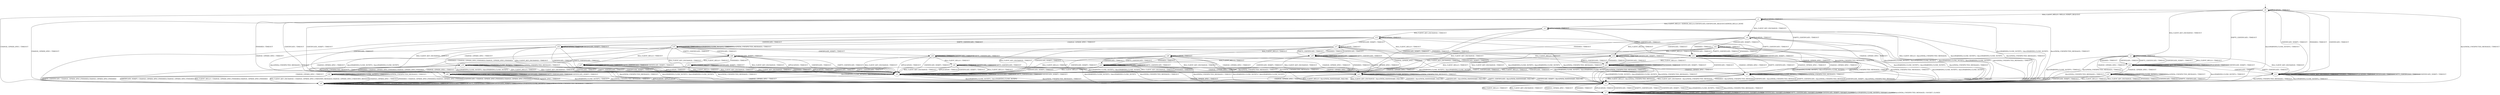 digraph h7 {
s0 [label="s0"];
s1 [label="s1"];
s2 [label="s2"];
s6 [label="s6"];
s8 [label="s8"];
s11 [label="s11"];
s26 [label="s26"];
s3 [label="s3"];
s4 [label="s4"];
s7 [label="s7"];
s9 [label="s9"];
s10 [label="s10"];
s12 [label="s12"];
s5 [label="s5"];
s13 [label="s13"];
s14 [label="s14"];
s22 [label="s22"];
s23 [label="s23"];
s15 [label="s15"];
s16 [label="s16"];
s17 [label="s17"];
s18 [label="s18"];
s19 [label="s19"];
s20 [label="s20"];
s21 [label="s21"];
s24 [label="s24"];
s27 [label="s27"];
s28 [label="s28"];
s29 [label="s29"];
s25 [label="s25"];
s30 [label="s30"];
s31 [label="s31"];
s32 [label="s32"];
s0 -> s1 [label="RSA_CLIENT_HELLO / HELLO_VERIFY_REQUEST"];
s0 -> s2 [label="RSA_CLIENT_KEY_EXCHANGE / TIMEOUT"];
s0 -> s8 [label="CHANGE_CIPHER_SPEC / TIMEOUT"];
s0 -> s11 [label="FINISHED / TIMEOUT"];
s0 -> s0 [label="APPLICATION / TIMEOUT"];
s0 -> s11 [label="CERTIFICATE / TIMEOUT"];
s0 -> s26 [label="EMPTY_CERTIFICATE / TIMEOUT"];
s0 -> s11 [label="CERTIFICATE_VERIFY / TIMEOUT"];
s0 -> s6 [label="Alert(WARNING,CLOSE_NOTIFY) / TIMEOUT"];
s0 -> s6 [label="Alert(FATAL,UNEXPECTED_MESSAGE) / TIMEOUT"];
s1 -> s3 [label="RSA_CLIENT_HELLO / SERVER_HELLO,CERTIFICATE,CERTIFICATE_REQUEST,SERVER_HELLO_DONE"];
s1 -> s4 [label="RSA_CLIENT_KEY_EXCHANGE / TIMEOUT"];
s1 -> s8 [label="CHANGE_CIPHER_SPEC / TIMEOUT"];
s1 -> s9 [label="FINISHED / TIMEOUT"];
s1 -> s1 [label="APPLICATION / TIMEOUT"];
s1 -> s9 [label="CERTIFICATE / TIMEOUT"];
s1 -> s12 [label="EMPTY_CERTIFICATE / TIMEOUT"];
s1 -> s9 [label="CERTIFICATE_VERIFY / TIMEOUT"];
s1 -> s6 [label="Alert(WARNING,CLOSE_NOTIFY) / Alert(WARNING,CLOSE_NOTIFY)"];
s1 -> s6 [label="Alert(FATAL,UNEXPECTED_MESSAGE) / TIMEOUT"];
s2 -> s26 [label="RSA_CLIENT_HELLO / TIMEOUT"];
s2 -> s11 [label="RSA_CLIENT_KEY_EXCHANGE / TIMEOUT"];
s2 -> s10 [label="CHANGE_CIPHER_SPEC / TIMEOUT"];
s2 -> s26 [label="FINISHED / TIMEOUT"];
s2 -> s2 [label="APPLICATION / TIMEOUT"];
s2 -> s26 [label="CERTIFICATE / TIMEOUT"];
s2 -> s26 [label="EMPTY_CERTIFICATE / TIMEOUT"];
s2 -> s26 [label="CERTIFICATE_VERIFY / TIMEOUT"];
s2 -> s6 [label="Alert(WARNING,CLOSE_NOTIFY) / TIMEOUT"];
s2 -> s6 [label="Alert(FATAL,UNEXPECTED_MESSAGE) / TIMEOUT"];
s6 -> s7 [label="RSA_CLIENT_HELLO / TIMEOUT"];
s6 -> s7 [label="RSA_CLIENT_KEY_EXCHANGE / TIMEOUT"];
s6 -> s7 [label="CHANGE_CIPHER_SPEC / TIMEOUT"];
s6 -> s7 [label="FINISHED / TIMEOUT"];
s6 -> s7 [label="APPLICATION / TIMEOUT"];
s6 -> s7 [label="CERTIFICATE / TIMEOUT"];
s6 -> s7 [label="EMPTY_CERTIFICATE / TIMEOUT"];
s6 -> s7 [label="CERTIFICATE_VERIFY / TIMEOUT"];
s6 -> s7 [label="Alert(WARNING,CLOSE_NOTIFY) / TIMEOUT"];
s6 -> s7 [label="Alert(FATAL,UNEXPECTED_MESSAGE) / TIMEOUT"];
s8 -> s8 [label="RSA_CLIENT_HELLO / TIMEOUT"];
s8 -> s8 [label="RSA_CLIENT_KEY_EXCHANGE / TIMEOUT"];
s8 -> s8 [label="CHANGE_CIPHER_SPEC / TIMEOUT"];
s8 -> s8 [label="FINISHED / TIMEOUT"];
s8 -> s8 [label="APPLICATION / TIMEOUT"];
s8 -> s8 [label="CERTIFICATE / TIMEOUT"];
s8 -> s8 [label="EMPTY_CERTIFICATE / TIMEOUT"];
s8 -> s8 [label="CERTIFICATE_VERIFY / TIMEOUT"];
s8 -> s8 [label="Alert(WARNING,CLOSE_NOTIFY) / TIMEOUT"];
s8 -> s8 [label="Alert(FATAL,UNEXPECTED_MESSAGE) / TIMEOUT"];
s11 -> s11 [label="RSA_CLIENT_HELLO / TIMEOUT"];
s11 -> s11 [label="RSA_CLIENT_KEY_EXCHANGE / TIMEOUT"];
s11 -> s8 [label="CHANGE_CIPHER_SPEC / TIMEOUT"];
s11 -> s11 [label="FINISHED / TIMEOUT"];
s11 -> s11 [label="APPLICATION / TIMEOUT"];
s11 -> s11 [label="CERTIFICATE / TIMEOUT"];
s11 -> s11 [label="EMPTY_CERTIFICATE / TIMEOUT"];
s11 -> s11 [label="CERTIFICATE_VERIFY / TIMEOUT"];
s11 -> s6 [label="Alert(WARNING,CLOSE_NOTIFY) / TIMEOUT"];
s11 -> s6 [label="Alert(FATAL,UNEXPECTED_MESSAGE) / TIMEOUT"];
s26 -> s26 [label="RSA_CLIENT_HELLO / TIMEOUT"];
s26 -> s26 [label="RSA_CLIENT_KEY_EXCHANGE / TIMEOUT"];
s26 -> s10 [label="CHANGE_CIPHER_SPEC / TIMEOUT"];
s26 -> s26 [label="FINISHED / TIMEOUT"];
s26 -> s26 [label="APPLICATION / TIMEOUT"];
s26 -> s11 [label="CERTIFICATE / TIMEOUT"];
s26 -> s11 [label="EMPTY_CERTIFICATE / TIMEOUT"];
s26 -> s26 [label="CERTIFICATE_VERIFY / TIMEOUT"];
s26 -> s6 [label="Alert(WARNING,CLOSE_NOTIFY) / TIMEOUT"];
s26 -> s6 [label="Alert(FATAL,UNEXPECTED_MESSAGE) / TIMEOUT"];
s3 -> s6 [label="RSA_CLIENT_HELLO / Alert(FATAL,UNEXPECTED_MESSAGE)"];
s3 -> s13 [label="RSA_CLIENT_KEY_EXCHANGE / TIMEOUT"];
s3 -> s8 [label="CHANGE_CIPHER_SPEC / TIMEOUT"];
s3 -> s9 [label="FINISHED / TIMEOUT"];
s3 -> s3 [label="APPLICATION / TIMEOUT"];
s3 -> s9 [label="CERTIFICATE / TIMEOUT"];
s3 -> s12 [label="EMPTY_CERTIFICATE / TIMEOUT"];
s3 -> s9 [label="CERTIFICATE_VERIFY / TIMEOUT"];
s3 -> s6 [label="Alert(WARNING,CLOSE_NOTIFY) / Alert(WARNING,CLOSE_NOTIFY)"];
s3 -> s6 [label="Alert(FATAL,UNEXPECTED_MESSAGE) / TIMEOUT"];
s4 -> s14 [label="RSA_CLIENT_HELLO / TIMEOUT"];
s4 -> s9 [label="RSA_CLIENT_KEY_EXCHANGE / TIMEOUT"];
s4 -> s5 [label="CHANGE_CIPHER_SPEC / TIMEOUT"];
s4 -> s12 [label="FINISHED / TIMEOUT"];
s4 -> s4 [label="APPLICATION / TIMEOUT"];
s4 -> s12 [label="CERTIFICATE / TIMEOUT"];
s4 -> s12 [label="EMPTY_CERTIFICATE / TIMEOUT"];
s4 -> s22 [label="CERTIFICATE_VERIFY / TIMEOUT"];
s4 -> s6 [label="Alert(WARNING,CLOSE_NOTIFY) / Alert(WARNING,CLOSE_NOTIFY)"];
s4 -> s6 [label="Alert(FATAL,UNEXPECTED_MESSAGE) / TIMEOUT"];
s7 -> s7 [label="RSA_CLIENT_HELLO / SOCKET_CLOSED"];
s7 -> s7 [label="RSA_CLIENT_KEY_EXCHANGE / SOCKET_CLOSED"];
s7 -> s7 [label="CHANGE_CIPHER_SPEC / SOCKET_CLOSED"];
s7 -> s7 [label="FINISHED / SOCKET_CLOSED"];
s7 -> s7 [label="APPLICATION / SOCKET_CLOSED"];
s7 -> s7 [label="CERTIFICATE / SOCKET_CLOSED"];
s7 -> s7 [label="EMPTY_CERTIFICATE / SOCKET_CLOSED"];
s7 -> s7 [label="CERTIFICATE_VERIFY / SOCKET_CLOSED"];
s7 -> s7 [label="Alert(WARNING,CLOSE_NOTIFY) / SOCKET_CLOSED"];
s7 -> s7 [label="Alert(FATAL,UNEXPECTED_MESSAGE) / SOCKET_CLOSED"];
s9 -> s9 [label="RSA_CLIENT_HELLO / TIMEOUT"];
s9 -> s9 [label="RSA_CLIENT_KEY_EXCHANGE / TIMEOUT"];
s9 -> s8 [label="CHANGE_CIPHER_SPEC / TIMEOUT"];
s9 -> s9 [label="FINISHED / TIMEOUT"];
s9 -> s9 [label="APPLICATION / TIMEOUT"];
s9 -> s9 [label="CERTIFICATE / TIMEOUT"];
s9 -> s9 [label="EMPTY_CERTIFICATE / TIMEOUT"];
s9 -> s9 [label="CERTIFICATE_VERIFY / TIMEOUT"];
s9 -> s6 [label="Alert(WARNING,CLOSE_NOTIFY) / Alert(WARNING,CLOSE_NOTIFY)"];
s9 -> s6 [label="Alert(FATAL,UNEXPECTED_MESSAGE) / TIMEOUT"];
s10 -> s6 [label="RSA_CLIENT_HELLO / TIMEOUT"];
s10 -> s6 [label="RSA_CLIENT_KEY_EXCHANGE / TIMEOUT"];
s10 -> s8 [label="CHANGE_CIPHER_SPEC / TIMEOUT"];
s10 -> s6 [label="FINISHED / TIMEOUT"];
s10 -> s10 [label="APPLICATION / TIMEOUT"];
s10 -> s6 [label="CERTIFICATE / TIMEOUT"];
s10 -> s6 [label="EMPTY_CERTIFICATE / TIMEOUT"];
s10 -> s6 [label="CERTIFICATE_VERIFY / TIMEOUT"];
s10 -> s10 [label="Alert(WARNING,CLOSE_NOTIFY) / TIMEOUT"];
s10 -> s10 [label="Alert(FATAL,UNEXPECTED_MESSAGE) / TIMEOUT"];
s12 -> s23 [label="RSA_CLIENT_HELLO / TIMEOUT"];
s12 -> s12 [label="RSA_CLIENT_KEY_EXCHANGE / TIMEOUT"];
s12 -> s5 [label="CHANGE_CIPHER_SPEC / TIMEOUT"];
s12 -> s12 [label="FINISHED / TIMEOUT"];
s12 -> s12 [label="APPLICATION / TIMEOUT"];
s12 -> s9 [label="CERTIFICATE / TIMEOUT"];
s12 -> s9 [label="EMPTY_CERTIFICATE / TIMEOUT"];
s12 -> s12 [label="CERTIFICATE_VERIFY / TIMEOUT"];
s12 -> s6 [label="Alert(WARNING,CLOSE_NOTIFY) / Alert(WARNING,CLOSE_NOTIFY)"];
s12 -> s6 [label="Alert(FATAL,UNEXPECTED_MESSAGE) / TIMEOUT"];
s5 -> s6 [label="RSA_CLIENT_HELLO / Alert(FATAL,UNEXPECTED_MESSAGE)"];
s5 -> s6 [label="RSA_CLIENT_KEY_EXCHANGE / Alert(FATAL,UNEXPECTED_MESSAGE)"];
s5 -> s8 [label="CHANGE_CIPHER_SPEC / TIMEOUT"];
s5 -> s6 [label="FINISHED / Alert(FATAL,UNEXPECTED_MESSAGE)"];
s5 -> s5 [label="APPLICATION / TIMEOUT"];
s5 -> s6 [label="CERTIFICATE / Alert(FATAL,UNEXPECTED_MESSAGE)"];
s5 -> s6 [label="EMPTY_CERTIFICATE / Alert(FATAL,UNEXPECTED_MESSAGE)"];
s5 -> s6 [label="CERTIFICATE_VERIFY / Alert(FATAL,UNEXPECTED_MESSAGE)"];
s5 -> s5 [label="Alert(WARNING,CLOSE_NOTIFY) / TIMEOUT"];
s5 -> s5 [label="Alert(FATAL,UNEXPECTED_MESSAGE) / TIMEOUT"];
s13 -> s14 [label="RSA_CLIENT_HELLO / TIMEOUT"];
s13 -> s9 [label="RSA_CLIENT_KEY_EXCHANGE / TIMEOUT"];
s13 -> s15 [label="CHANGE_CIPHER_SPEC / TIMEOUT"];
s13 -> s12 [label="FINISHED / TIMEOUT"];
s13 -> s13 [label="APPLICATION / TIMEOUT"];
s13 -> s16 [label="CERTIFICATE / TIMEOUT"];
s13 -> s16 [label="EMPTY_CERTIFICATE / TIMEOUT"];
s13 -> s17 [label="CERTIFICATE_VERIFY / TIMEOUT"];
s13 -> s6 [label="Alert(WARNING,CLOSE_NOTIFY) / Alert(WARNING,CLOSE_NOTIFY)"];
s13 -> s6 [label="Alert(FATAL,UNEXPECTED_MESSAGE) / TIMEOUT"];
s14 -> s9 [label="RSA_CLIENT_HELLO / TIMEOUT"];
s14 -> s9 [label="RSA_CLIENT_KEY_EXCHANGE / TIMEOUT"];
s14 -> s5 [label="CHANGE_CIPHER_SPEC / TIMEOUT"];
s14 -> s23 [label="FINISHED / TIMEOUT"];
s14 -> s14 [label="APPLICATION / TIMEOUT"];
s14 -> s23 [label="CERTIFICATE / TIMEOUT"];
s14 -> s23 [label="EMPTY_CERTIFICATE / TIMEOUT"];
s14 -> s14 [label="CERTIFICATE_VERIFY / TIMEOUT"];
s14 -> s6 [label="Alert(WARNING,CLOSE_NOTIFY) / Alert(WARNING,CLOSE_NOTIFY)"];
s14 -> s6 [label="Alert(FATAL,UNEXPECTED_MESSAGE) / TIMEOUT"];
s22 -> s14 [label="RSA_CLIENT_HELLO / TIMEOUT"];
s22 -> s9 [label="RSA_CLIENT_KEY_EXCHANGE / TIMEOUT"];
s22 -> s5 [label="CHANGE_CIPHER_SPEC / TIMEOUT"];
s22 -> s12 [label="FINISHED / TIMEOUT"];
s22 -> s22 [label="APPLICATION / TIMEOUT"];
s22 -> s12 [label="CERTIFICATE / TIMEOUT"];
s22 -> s12 [label="EMPTY_CERTIFICATE / TIMEOUT"];
s22 -> s9 [label="CERTIFICATE_VERIFY / TIMEOUT"];
s22 -> s6 [label="Alert(WARNING,CLOSE_NOTIFY) / Alert(WARNING,CLOSE_NOTIFY)"];
s22 -> s6 [label="Alert(FATAL,UNEXPECTED_MESSAGE) / TIMEOUT"];
s23 -> s9 [label="RSA_CLIENT_HELLO / TIMEOUT"];
s23 -> s23 [label="RSA_CLIENT_KEY_EXCHANGE / TIMEOUT"];
s23 -> s5 [label="CHANGE_CIPHER_SPEC / TIMEOUT"];
s23 -> s23 [label="FINISHED / TIMEOUT"];
s23 -> s23 [label="APPLICATION / TIMEOUT"];
s23 -> s9 [label="CERTIFICATE / TIMEOUT"];
s23 -> s9 [label="EMPTY_CERTIFICATE / TIMEOUT"];
s23 -> s23 [label="CERTIFICATE_VERIFY / TIMEOUT"];
s23 -> s6 [label="Alert(WARNING,CLOSE_NOTIFY) / Alert(WARNING,CLOSE_NOTIFY)"];
s23 -> s6 [label="Alert(FATAL,UNEXPECTED_MESSAGE) / TIMEOUT"];
s15 -> s27 [label="RSA_CLIENT_HELLO / TIMEOUT"];
s15 -> s9 [label="RSA_CLIENT_KEY_EXCHANGE / TIMEOUT"];
s15 -> s8 [label="CHANGE_CIPHER_SPEC / TIMEOUT"];
s15 -> s18 [label="FINISHED / CHANGE_CIPHER_SPEC,FINISHED,CHANGE_CIPHER_SPEC,FINISHED"];
s15 -> s15 [label="APPLICATION / TIMEOUT"];
s15 -> s28 [label="CERTIFICATE / TIMEOUT"];
s15 -> s28 [label="EMPTY_CERTIFICATE / TIMEOUT"];
s15 -> s24 [label="CERTIFICATE_VERIFY / TIMEOUT"];
s15 -> s15 [label="Alert(WARNING,CLOSE_NOTIFY) / TIMEOUT"];
s15 -> s15 [label="Alert(FATAL,UNEXPECTED_MESSAGE) / TIMEOUT"];
s16 -> s23 [label="RSA_CLIENT_HELLO / TIMEOUT"];
s16 -> s9 [label="RSA_CLIENT_KEY_EXCHANGE / TIMEOUT"];
s16 -> s19 [label="CHANGE_CIPHER_SPEC / TIMEOUT"];
s16 -> s12 [label="FINISHED / TIMEOUT"];
s16 -> s16 [label="APPLICATION / TIMEOUT"];
s16 -> s9 [label="CERTIFICATE / TIMEOUT"];
s16 -> s9 [label="EMPTY_CERTIFICATE / TIMEOUT"];
s16 -> s16 [label="CERTIFICATE_VERIFY / TIMEOUT"];
s16 -> s6 [label="Alert(WARNING,CLOSE_NOTIFY) / Alert(WARNING,CLOSE_NOTIFY)"];
s16 -> s6 [label="Alert(FATAL,UNEXPECTED_MESSAGE) / TIMEOUT"];
s17 -> s20 [label="RSA_CLIENT_HELLO / TIMEOUT"];
s17 -> s9 [label="RSA_CLIENT_KEY_EXCHANGE / TIMEOUT"];
s17 -> s21 [label="CHANGE_CIPHER_SPEC / TIMEOUT"];
s17 -> s29 [label="FINISHED / TIMEOUT"];
s17 -> s17 [label="APPLICATION / TIMEOUT"];
s17 -> s29 [label="CERTIFICATE / TIMEOUT"];
s17 -> s29 [label="EMPTY_CERTIFICATE / TIMEOUT"];
s17 -> s9 [label="CERTIFICATE_VERIFY / TIMEOUT"];
s17 -> s6 [label="Alert(WARNING,CLOSE_NOTIFY) / Alert(WARNING,CLOSE_NOTIFY)"];
s17 -> s6 [label="Alert(FATAL,UNEXPECTED_MESSAGE) / TIMEOUT"];
s18 -> s18 [label="RSA_CLIENT_HELLO / TIMEOUT"];
s18 -> s18 [label="RSA_CLIENT_KEY_EXCHANGE / TIMEOUT"];
s18 -> s8 [label="CHANGE_CIPHER_SPEC / TIMEOUT"];
s18 -> s18 [label="FINISHED / TIMEOUT"];
s18 -> s6 [label="APPLICATION / APPLICATION"];
s18 -> s18 [label="CERTIFICATE / TIMEOUT"];
s18 -> s18 [label="EMPTY_CERTIFICATE / TIMEOUT"];
s18 -> s18 [label="CERTIFICATE_VERIFY / TIMEOUT"];
s18 -> s6 [label="Alert(WARNING,CLOSE_NOTIFY) / TIMEOUT"];
s18 -> s6 [label="Alert(FATAL,UNEXPECTED_MESSAGE) / TIMEOUT"];
s19 -> s9 [label="RSA_CLIENT_HELLO / TIMEOUT"];
s19 -> s9 [label="RSA_CLIENT_KEY_EXCHANGE / TIMEOUT"];
s19 -> s8 [label="CHANGE_CIPHER_SPEC / TIMEOUT"];
s19 -> s18 [label="FINISHED / CHANGE_CIPHER_SPEC,FINISHED,CHANGE_CIPHER_SPEC,FINISHED"];
s19 -> s19 [label="APPLICATION / TIMEOUT"];
s19 -> s9 [label="CERTIFICATE / TIMEOUT"];
s19 -> s9 [label="EMPTY_CERTIFICATE / TIMEOUT"];
s19 -> s9 [label="CERTIFICATE_VERIFY / TIMEOUT"];
s19 -> s19 [label="Alert(WARNING,CLOSE_NOTIFY) / TIMEOUT"];
s19 -> s19 [label="Alert(FATAL,UNEXPECTED_MESSAGE) / TIMEOUT"];
s20 -> s9 [label="RSA_CLIENT_HELLO / TIMEOUT"];
s20 -> s9 [label="RSA_CLIENT_KEY_EXCHANGE / TIMEOUT"];
s20 -> s21 [label="CHANGE_CIPHER_SPEC / TIMEOUT"];
s20 -> s25 [label="FINISHED / TIMEOUT"];
s20 -> s20 [label="APPLICATION / TIMEOUT"];
s20 -> s25 [label="CERTIFICATE / TIMEOUT"];
s20 -> s25 [label="EMPTY_CERTIFICATE / TIMEOUT"];
s20 -> s9 [label="CERTIFICATE_VERIFY / TIMEOUT"];
s20 -> s6 [label="Alert(WARNING,CLOSE_NOTIFY) / Alert(WARNING,CLOSE_NOTIFY)"];
s20 -> s6 [label="Alert(FATAL,UNEXPECTED_MESSAGE) / TIMEOUT"];
s21 -> s6 [label="RSA_CLIENT_HELLO / Alert(FATAL,HANDSHAKE_FAILURE)"];
s21 -> s6 [label="RSA_CLIENT_KEY_EXCHANGE / Alert(FATAL,HANDSHAKE_FAILURE)"];
s21 -> s8 [label="CHANGE_CIPHER_SPEC / TIMEOUT"];
s21 -> s6 [label="FINISHED / Alert(FATAL,HANDSHAKE_FAILURE)"];
s21 -> s21 [label="APPLICATION / TIMEOUT"];
s21 -> s6 [label="CERTIFICATE / Alert(FATAL,HANDSHAKE_FAILURE)"];
s21 -> s6 [label="EMPTY_CERTIFICATE / Alert(FATAL,HANDSHAKE_FAILURE)"];
s21 -> s6 [label="CERTIFICATE_VERIFY / Alert(FATAL,HANDSHAKE_FAILURE)"];
s21 -> s21 [label="Alert(WARNING,CLOSE_NOTIFY) / TIMEOUT"];
s21 -> s21 [label="Alert(FATAL,UNEXPECTED_MESSAGE) / TIMEOUT"];
s24 -> s30 [label="RSA_CLIENT_HELLO / TIMEOUT"];
s24 -> s9 [label="RSA_CLIENT_KEY_EXCHANGE / TIMEOUT"];
s24 -> s21 [label="CHANGE_CIPHER_SPEC / TIMEOUT"];
s24 -> s24 [label="FINISHED / TIMEOUT"];
s24 -> s9 [label="APPLICATION / TIMEOUT"];
s24 -> s24 [label="CERTIFICATE / TIMEOUT"];
s24 -> s24 [label="EMPTY_CERTIFICATE / TIMEOUT"];
s24 -> s9 [label="CERTIFICATE_VERIFY / TIMEOUT"];
s24 -> s6 [label="Alert(WARNING,CLOSE_NOTIFY) / Alert(WARNING,CLOSE_NOTIFY)"];
s24 -> s6 [label="Alert(FATAL,UNEXPECTED_MESSAGE) / TIMEOUT"];
s27 -> s9 [label="RSA_CLIENT_HELLO / TIMEOUT"];
s27 -> s9 [label="RSA_CLIENT_KEY_EXCHANGE / TIMEOUT"];
s27 -> s5 [label="CHANGE_CIPHER_SPEC / TIMEOUT"];
s27 -> s27 [label="FINISHED / TIMEOUT"];
s27 -> s9 [label="APPLICATION / TIMEOUT"];
s27 -> s27 [label="CERTIFICATE / TIMEOUT"];
s27 -> s27 [label="EMPTY_CERTIFICATE / TIMEOUT"];
s27 -> s27 [label="CERTIFICATE_VERIFY / TIMEOUT"];
s27 -> s6 [label="Alert(WARNING,CLOSE_NOTIFY) / Alert(WARNING,CLOSE_NOTIFY)"];
s27 -> s6 [label="Alert(FATAL,UNEXPECTED_MESSAGE) / TIMEOUT"];
s28 -> s27 [label="RSA_CLIENT_HELLO / TIMEOUT"];
s28 -> s9 [label="RSA_CLIENT_KEY_EXCHANGE / TIMEOUT"];
s28 -> s5 [label="CHANGE_CIPHER_SPEC / TIMEOUT"];
s28 -> s31 [label="FINISHED / TIMEOUT"];
s28 -> s9 [label="APPLICATION / TIMEOUT"];
s28 -> s9 [label="CERTIFICATE / TIMEOUT"];
s28 -> s9 [label="EMPTY_CERTIFICATE / TIMEOUT"];
s28 -> s28 [label="CERTIFICATE_VERIFY / TIMEOUT"];
s28 -> s6 [label="Alert(WARNING,CLOSE_NOTIFY) / Alert(WARNING,CLOSE_NOTIFY)"];
s28 -> s6 [label="Alert(FATAL,UNEXPECTED_MESSAGE) / TIMEOUT"];
s29 -> s25 [label="RSA_CLIENT_HELLO / TIMEOUT"];
s29 -> s9 [label="RSA_CLIENT_KEY_EXCHANGE / TIMEOUT"];
s29 -> s21 [label="CHANGE_CIPHER_SPEC / TIMEOUT"];
s29 -> s9 [label="FINISHED / TIMEOUT"];
s29 -> s29 [label="APPLICATION / TIMEOUT"];
s29 -> s29 [label="CERTIFICATE / TIMEOUT"];
s29 -> s29 [label="EMPTY_CERTIFICATE / TIMEOUT"];
s29 -> s9 [label="CERTIFICATE_VERIFY / TIMEOUT"];
s29 -> s6 [label="Alert(WARNING,CLOSE_NOTIFY) / Alert(WARNING,CLOSE_NOTIFY)"];
s29 -> s6 [label="Alert(FATAL,UNEXPECTED_MESSAGE) / TIMEOUT"];
s25 -> s9 [label="RSA_CLIENT_HELLO / TIMEOUT"];
s25 -> s9 [label="RSA_CLIENT_KEY_EXCHANGE / TIMEOUT"];
s25 -> s21 [label="CHANGE_CIPHER_SPEC / TIMEOUT"];
s25 -> s9 [label="FINISHED / TIMEOUT"];
s25 -> s25 [label="APPLICATION / TIMEOUT"];
s25 -> s25 [label="CERTIFICATE / TIMEOUT"];
s25 -> s25 [label="EMPTY_CERTIFICATE / TIMEOUT"];
s25 -> s9 [label="CERTIFICATE_VERIFY / TIMEOUT"];
s25 -> s6 [label="Alert(WARNING,CLOSE_NOTIFY) / Alert(WARNING,CLOSE_NOTIFY)"];
s25 -> s6 [label="Alert(FATAL,UNEXPECTED_MESSAGE) / TIMEOUT"];
s30 -> s9 [label="RSA_CLIENT_HELLO / TIMEOUT"];
s30 -> s9 [label="RSA_CLIENT_KEY_EXCHANGE / TIMEOUT"];
s30 -> s21 [label="CHANGE_CIPHER_SPEC / TIMEOUT"];
s30 -> s30 [label="FINISHED / TIMEOUT"];
s30 -> s9 [label="APPLICATION / TIMEOUT"];
s30 -> s30 [label="CERTIFICATE / TIMEOUT"];
s30 -> s30 [label="EMPTY_CERTIFICATE / TIMEOUT"];
s30 -> s9 [label="CERTIFICATE_VERIFY / TIMEOUT"];
s30 -> s6 [label="Alert(WARNING,CLOSE_NOTIFY) / Alert(WARNING,CLOSE_NOTIFY)"];
s30 -> s6 [label="Alert(FATAL,UNEXPECTED_MESSAGE) / TIMEOUT"];
s31 -> s31 [label="RSA_CLIENT_HELLO / TIMEOUT"];
s31 -> s9 [label="RSA_CLIENT_KEY_EXCHANGE / TIMEOUT"];
s31 -> s32 [label="CHANGE_CIPHER_SPEC / TIMEOUT"];
s31 -> s9 [label="FINISHED / TIMEOUT"];
s31 -> s9 [label="APPLICATION / TIMEOUT"];
s31 -> s9 [label="CERTIFICATE / TIMEOUT"];
s31 -> s9 [label="EMPTY_CERTIFICATE / TIMEOUT"];
s31 -> s31 [label="CERTIFICATE_VERIFY / TIMEOUT"];
s31 -> s6 [label="Alert(WARNING,CLOSE_NOTIFY) / Alert(WARNING,CLOSE_NOTIFY)"];
s31 -> s6 [label="Alert(FATAL,UNEXPECTED_MESSAGE) / TIMEOUT"];
s32 -> s8 [label="RSA_CLIENT_HELLO / CHANGE_CIPHER_SPEC,FINISHED,CHANGE_CIPHER_SPEC,FINISHED"];
s32 -> s8 [label="RSA_CLIENT_KEY_EXCHANGE / CHANGE_CIPHER_SPEC,UNKNOWN_MESSAGE,CHANGE_CIPHER_SPEC,UNKNOWN_MESSAGE"];
s32 -> s8 [label="CHANGE_CIPHER_SPEC / TIMEOUT"];
s32 -> s8 [label="FINISHED / CHANGE_CIPHER_SPEC,FINISHED,CHANGE_CIPHER_SPEC,FINISHED"];
s32 -> s32 [label="APPLICATION / TIMEOUT"];
s32 -> s8 [label="CERTIFICATE / CHANGE_CIPHER_SPEC,FINISHED,CHANGE_CIPHER_SPEC,FINISHED"];
s32 -> s8 [label="EMPTY_CERTIFICATE / CHANGE_CIPHER_SPEC,FINISHED,CHANGE_CIPHER_SPEC,FINISHED"];
s32 -> s8 [label="CERTIFICATE_VERIFY / CHANGE_CIPHER_SPEC,FINISHED,CHANGE_CIPHER_SPEC,FINISHED"];
s32 -> s32 [label="Alert(WARNING,CLOSE_NOTIFY) / TIMEOUT"];
s32 -> s32 [label="Alert(FATAL,UNEXPECTED_MESSAGE) / TIMEOUT"];
__start0 [shape=none, label=""];
__start0 -> s0 [label=""];
}
